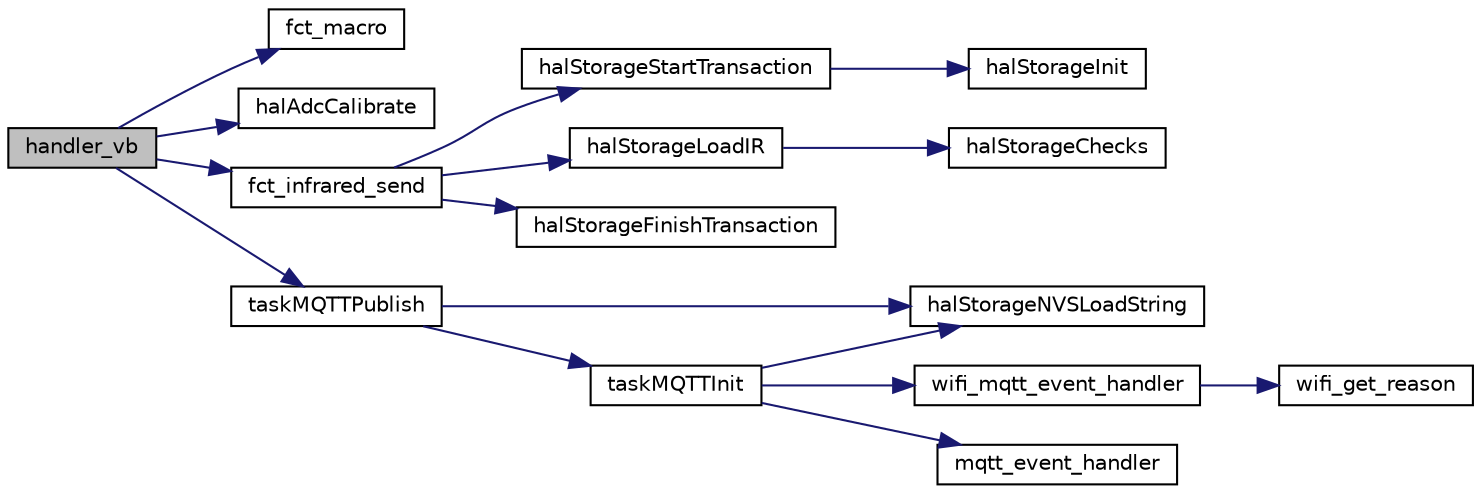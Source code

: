 digraph "handler_vb"
{
  edge [fontname="Helvetica",fontsize="10",labelfontname="Helvetica",labelfontsize="10"];
  node [fontname="Helvetica",fontsize="10",shape=record];
  rankdir="LR";
  Node0 [label="handler_vb",height=0.2,width=0.4,color="black", fillcolor="grey75", style="filled", fontcolor="black"];
  Node0 -> Node1 [color="midnightblue",fontsize="10",style="solid",fontname="Helvetica"];
  Node1 [label="fct_macro",height=0.2,width=0.4,color="black", fillcolor="white", style="filled",URL="$fct__macros_8c.html#a6379aedd63a1b0be6343382aa863a456",tooltip="FUNCTION - Macro execution. "];
  Node0 -> Node2 [color="midnightblue",fontsize="10",style="solid",fontname="Helvetica"];
  Node2 [label="halAdcCalibrate",height=0.2,width=0.4,color="black", fillcolor="white", style="filled",URL="$hal__adc_8c.html#ae549c157d94729e8b06cb391f0f2c97b",tooltip="Calibration function. "];
  Node0 -> Node3 [color="midnightblue",fontsize="10",style="solid",fontname="Helvetica"];
  Node3 [label="fct_infrared_send",height=0.2,width=0.4,color="black", fillcolor="white", style="filled",URL="$fct__infrared_8c.html#a18c2e233aa3a793f43ccb3f67fe90122",tooltip="FUNCTION - Infrared command sending. "];
  Node3 -> Node4 [color="midnightblue",fontsize="10",style="solid",fontname="Helvetica"];
  Node4 [label="halStorageStartTransaction",height=0.2,width=0.4,color="black", fillcolor="white", style="filled",URL="$hal__storage_8c.html#aead99606f84645b2bb6ae000461bf819",tooltip="Start a storage transaction. "];
  Node4 -> Node5 [color="midnightblue",fontsize="10",style="solid",fontname="Helvetica"];
  Node5 [label="halStorageInit",height=0.2,width=0.4,color="black", fillcolor="white", style="filled",URL="$hal__storage_8c.html#a606e5842dd354f1fb4a738ba95c6d5d1",tooltip="internal function to init the filesystem if handle is invalid "];
  Node3 -> Node6 [color="midnightblue",fontsize="10",style="solid",fontname="Helvetica"];
  Node6 [label="halStorageLoadIR",height=0.2,width=0.4,color="black", fillcolor="white", style="filled",URL="$hal__storage_8c.html#aa728fac6a17066ecb910c19338ae5288",tooltip="Load an IR command by name. "];
  Node6 -> Node7 [color="midnightblue",fontsize="10",style="solid",fontname="Helvetica"];
  Node7 [label="halStorageChecks",height=0.2,width=0.4,color="black", fillcolor="white", style="filled",URL="$hal__storage_8c.html#a4b6566ef5b69c85d422df52435c95d36",tooltip="Internal helper to check for a valid WL handle and the correct tid. "];
  Node3 -> Node8 [color="midnightblue",fontsize="10",style="solid",fontname="Helvetica"];
  Node8 [label="halStorageFinishTransaction",height=0.2,width=0.4,color="black", fillcolor="white", style="filled",URL="$hal__storage_8c.html#a00b5db14e24d7ada8a42aa6b3f1a1cb7",tooltip="Finish a storage transaction. "];
  Node0 -> Node9 [color="midnightblue",fontsize="10",style="solid",fontname="Helvetica"];
  Node9 [label="taskMQTTPublish",height=0.2,width=0.4,color="black", fillcolor="white", style="filled",URL="$task__mqtt_8c.html#a6afc039be68c1a831778fe33bd2412a9",tooltip="Publish data via MQTT. "];
  Node9 -> Node10 [color="midnightblue",fontsize="10",style="solid",fontname="Helvetica"];
  Node10 [label="taskMQTTInit",height=0.2,width=0.4,color="black", fillcolor="white", style="filled",URL="$task__mqtt_8c.html#ae7ad6f5bfc7cbfc9f6a223fcf697c8f6",tooltip="Init the MQTT task and the wifi. "];
  Node10 -> Node11 [color="midnightblue",fontsize="10",style="solid",fontname="Helvetica"];
  Node11 [label="halStorageNVSLoadString",height=0.2,width=0.4,color="black", fillcolor="white", style="filled",URL="$hal__storage_8c.html#a63ec8e05a2bb4c214600e94b8ab05eea",tooltip="Load a string from NVS (global, no slot assignment) "];
  Node10 -> Node12 [color="midnightblue",fontsize="10",style="solid",fontname="Helvetica"];
  Node12 [label="wifi_mqtt_event_handler",height=0.2,width=0.4,color="black", fillcolor="white", style="filled",URL="$task__mqtt_8c.html#abb6e44eb5d4a8e840debd2406c055252",tooltip="Default event handler for Wifi. "];
  Node12 -> Node13 [color="midnightblue",fontsize="10",style="solid",fontname="Helvetica"];
  Node13 [label="wifi_get_reason",height=0.2,width=0.4,color="black", fillcolor="white", style="filled",URL="$task__mqtt_8c.html#a5a85685932ce7bf4b7239ab1b133cbdd"];
  Node10 -> Node14 [color="midnightblue",fontsize="10",style="solid",fontname="Helvetica"];
  Node14 [label="mqtt_event_handler",height=0.2,width=0.4,color="black", fillcolor="white", style="filled",URL="$task__mqtt_8c.html#a5af8e8260f5604ece0ee37eb577e0e26",tooltip="Default event_handler for mqtt. "];
  Node9 -> Node11 [color="midnightblue",fontsize="10",style="solid",fontname="Helvetica"];
}
